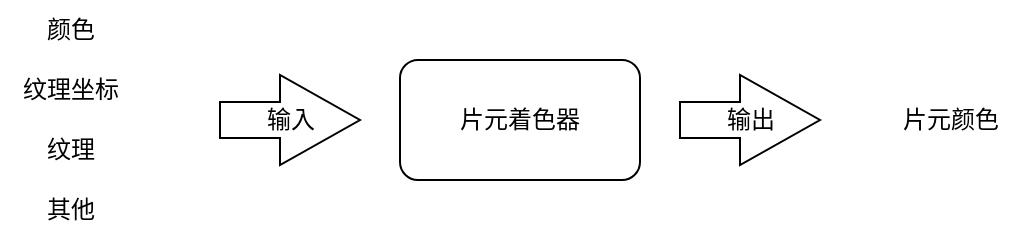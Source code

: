 <mxfile version="22.1.11" type="device">
  <diagram name="第 1 页" id="2YUHXzyUau3bAzvLj1TO">
    <mxGraphModel dx="1098" dy="828" grid="1" gridSize="10" guides="1" tooltips="1" connect="1" arrows="1" fold="1" page="1" pageScale="1" pageWidth="827" pageHeight="1169" math="0" shadow="0">
      <root>
        <mxCell id="0" />
        <mxCell id="1" parent="0" />
        <mxCell id="nKoONLERmjCCwxkXu53G-1" value="片元着色器" style="rounded=1;whiteSpace=wrap;html=1;" vertex="1" parent="1">
          <mxGeometry x="320" y="360" width="120" height="60" as="geometry" />
        </mxCell>
        <mxCell id="nKoONLERmjCCwxkXu53G-2" value="输出" style="html=1;shadow=0;dashed=0;align=center;verticalAlign=middle;shape=mxgraph.arrows2.arrow;dy=0.6;dx=40;notch=0;" vertex="1" parent="1">
          <mxGeometry x="460" y="367.5" width="70" height="45" as="geometry" />
        </mxCell>
        <mxCell id="nKoONLERmjCCwxkXu53G-3" value="输入" style="html=1;shadow=0;dashed=0;align=center;verticalAlign=middle;shape=mxgraph.arrows2.arrow;dy=0.6;dx=40;notch=0;" vertex="1" parent="1">
          <mxGeometry x="230" y="367.5" width="70" height="45" as="geometry" />
        </mxCell>
        <mxCell id="nKoONLERmjCCwxkXu53G-4" value="片元颜色" style="text;html=1;align=center;verticalAlign=middle;resizable=0;points=[];autosize=1;strokeColor=none;fillColor=none;" vertex="1" parent="1">
          <mxGeometry x="560" y="375" width="70" height="30" as="geometry" />
        </mxCell>
        <mxCell id="nKoONLERmjCCwxkXu53G-5" value="颜色" style="text;html=1;align=center;verticalAlign=middle;resizable=0;points=[];autosize=1;strokeColor=none;fillColor=none;" vertex="1" parent="1">
          <mxGeometry x="130" y="330" width="50" height="30" as="geometry" />
        </mxCell>
        <mxCell id="nKoONLERmjCCwxkXu53G-6" value="纹理坐标" style="text;html=1;align=center;verticalAlign=middle;resizable=0;points=[];autosize=1;strokeColor=none;fillColor=none;" vertex="1" parent="1">
          <mxGeometry x="120" y="360" width="70" height="30" as="geometry" />
        </mxCell>
        <mxCell id="nKoONLERmjCCwxkXu53G-7" value="纹理" style="text;html=1;align=center;verticalAlign=middle;resizable=0;points=[];autosize=1;strokeColor=none;fillColor=none;" vertex="1" parent="1">
          <mxGeometry x="130" y="390" width="50" height="30" as="geometry" />
        </mxCell>
        <mxCell id="nKoONLERmjCCwxkXu53G-8" value="其他" style="text;html=1;align=center;verticalAlign=middle;resizable=0;points=[];autosize=1;strokeColor=none;fillColor=none;" vertex="1" parent="1">
          <mxGeometry x="130" y="420" width="50" height="30" as="geometry" />
        </mxCell>
      </root>
    </mxGraphModel>
  </diagram>
</mxfile>
